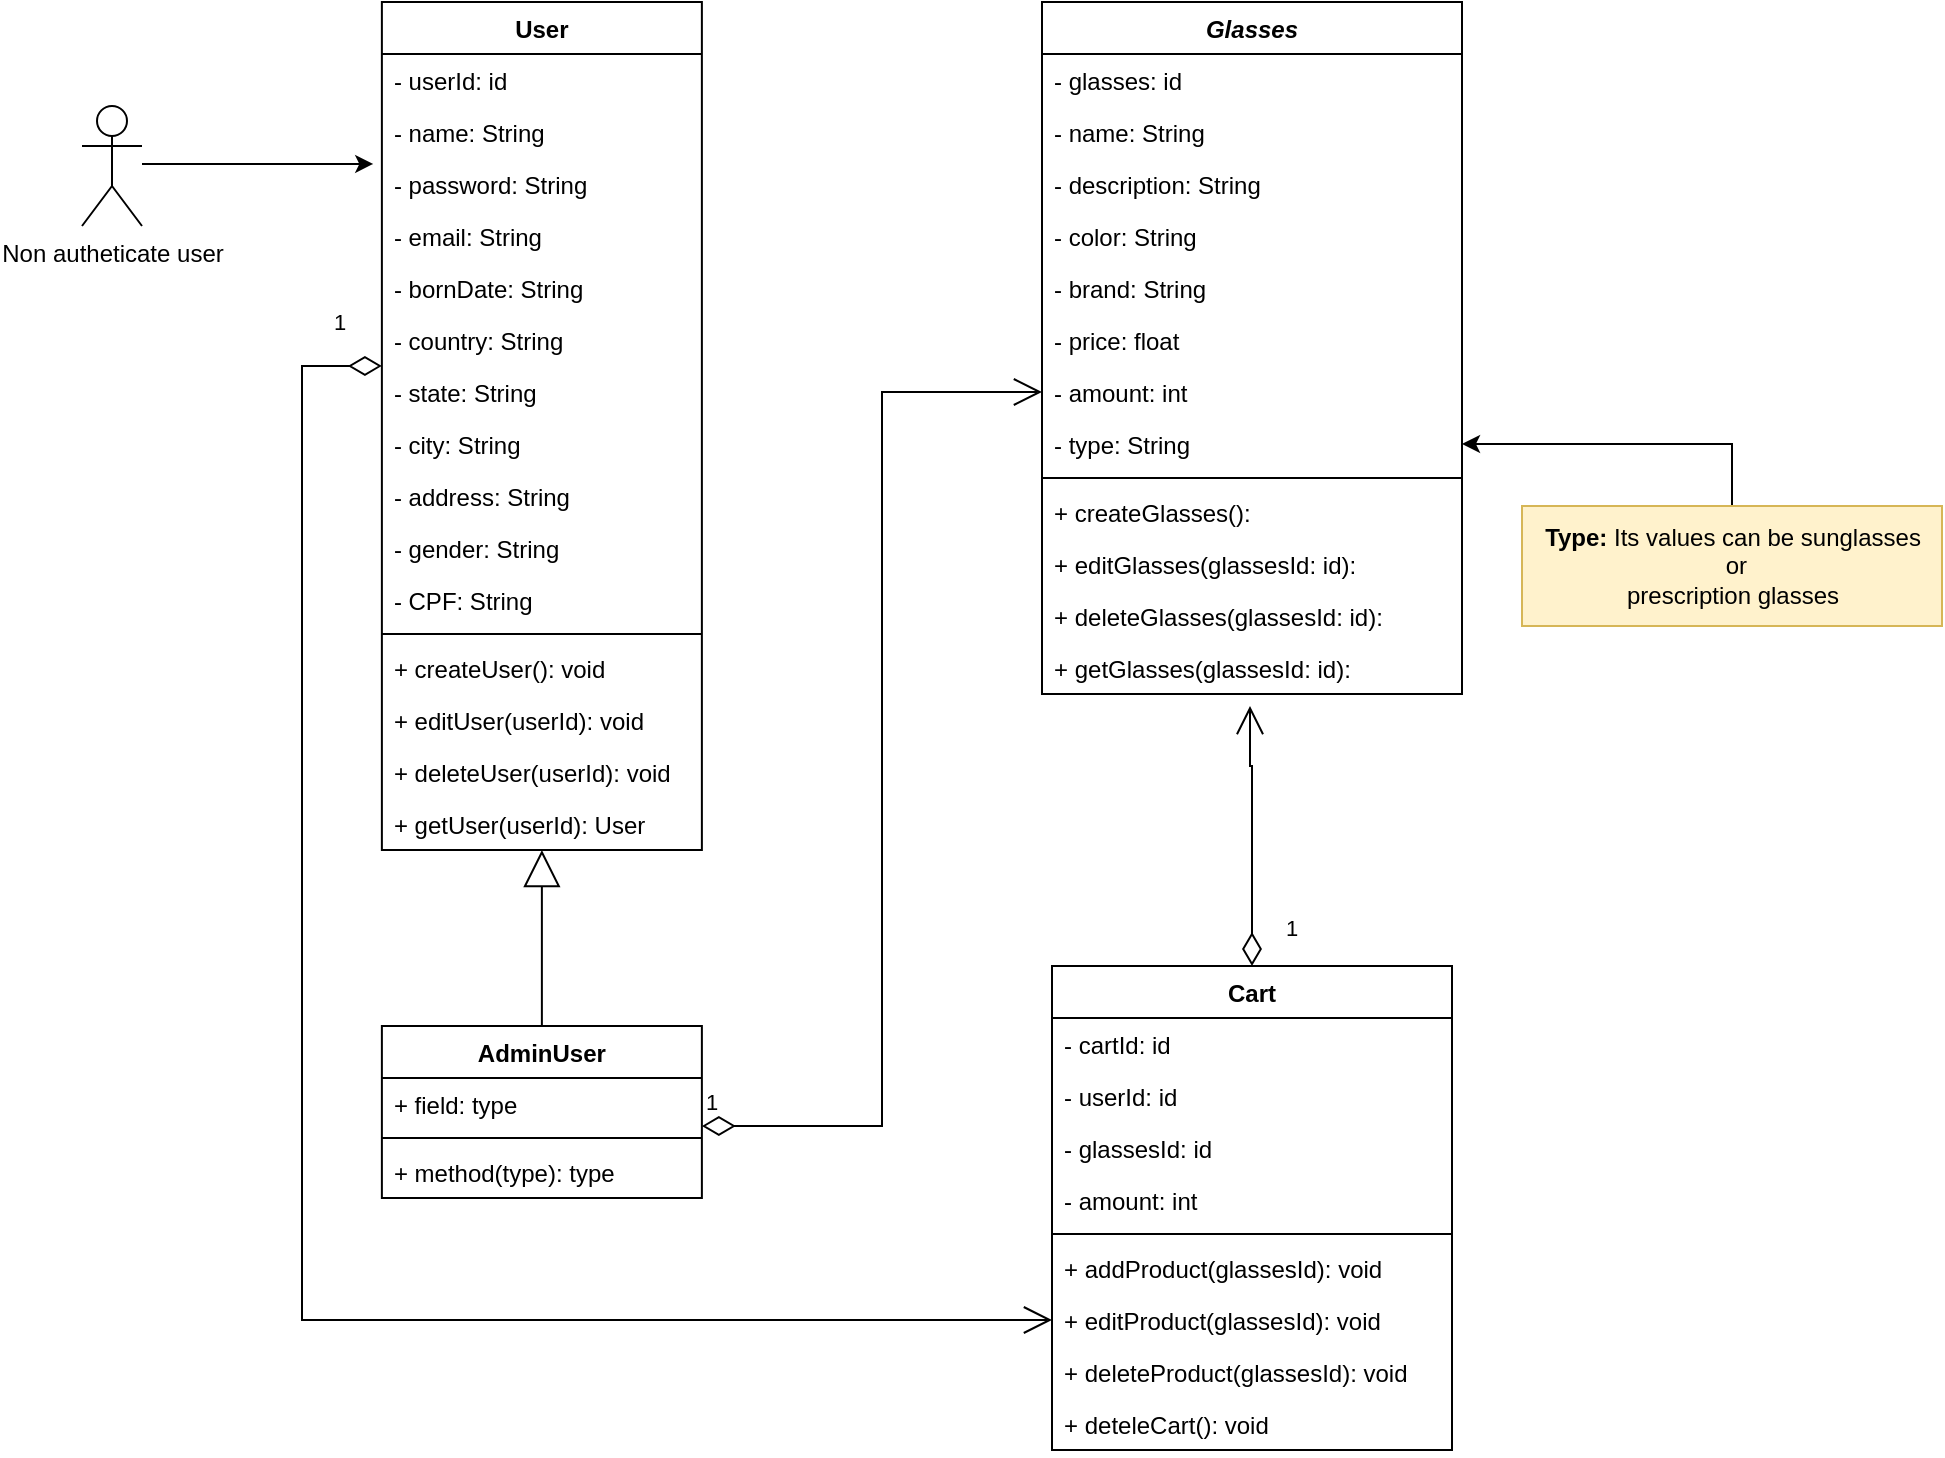 <mxfile version="20.5.1" type="github">
  <diagram id="6PwpLJzwgmwvo96efXmM" name="Page-1">
    <mxGraphModel dx="1955" dy="981" grid="1" gridSize="10" guides="1" tooltips="1" connect="1" arrows="1" fold="1" page="1" pageScale="1" pageWidth="850" pageHeight="1100" math="0" shadow="0">
      <root>
        <mxCell id="0" />
        <mxCell id="1" parent="0" />
        <mxCell id="53a4CNDp6FyI23OcgJWX-1" value="User" style="swimlane;fontStyle=1;align=center;verticalAlign=top;childLayout=stackLayout;horizontal=1;startSize=26;horizontalStack=0;resizeParent=1;resizeParentMax=0;resizeLast=0;collapsible=1;marginBottom=0;" vertex="1" parent="1">
          <mxGeometry x="219.94" y="38" width="160" height="424" as="geometry" />
        </mxCell>
        <mxCell id="53a4CNDp6FyI23OcgJWX-60" value="- userId: id" style="text;strokeColor=none;fillColor=none;align=left;verticalAlign=top;spacingLeft=4;spacingRight=4;overflow=hidden;rotatable=0;points=[[0,0.5],[1,0.5]];portConstraint=eastwest;" vertex="1" parent="53a4CNDp6FyI23OcgJWX-1">
          <mxGeometry y="26" width="160" height="26" as="geometry" />
        </mxCell>
        <mxCell id="53a4CNDp6FyI23OcgJWX-2" value="- name: String" style="text;strokeColor=none;fillColor=none;align=left;verticalAlign=top;spacingLeft=4;spacingRight=4;overflow=hidden;rotatable=0;points=[[0,0.5],[1,0.5]];portConstraint=eastwest;" vertex="1" parent="53a4CNDp6FyI23OcgJWX-1">
          <mxGeometry y="52" width="160" height="26" as="geometry" />
        </mxCell>
        <mxCell id="53a4CNDp6FyI23OcgJWX-8" value="- password: String" style="text;strokeColor=none;fillColor=none;align=left;verticalAlign=top;spacingLeft=4;spacingRight=4;overflow=hidden;rotatable=0;points=[[0,0.5],[1,0.5]];portConstraint=eastwest;" vertex="1" parent="53a4CNDp6FyI23OcgJWX-1">
          <mxGeometry y="78" width="160" height="26" as="geometry" />
        </mxCell>
        <mxCell id="53a4CNDp6FyI23OcgJWX-5" value="- email: String" style="text;strokeColor=none;fillColor=none;align=left;verticalAlign=top;spacingLeft=4;spacingRight=4;overflow=hidden;rotatable=0;points=[[0,0.5],[1,0.5]];portConstraint=eastwest;" vertex="1" parent="53a4CNDp6FyI23OcgJWX-1">
          <mxGeometry y="104" width="160" height="26" as="geometry" />
        </mxCell>
        <mxCell id="53a4CNDp6FyI23OcgJWX-30" value="- bornDate: String" style="text;strokeColor=none;fillColor=none;align=left;verticalAlign=top;spacingLeft=4;spacingRight=4;overflow=hidden;rotatable=0;points=[[0,0.5],[1,0.5]];portConstraint=eastwest;" vertex="1" parent="53a4CNDp6FyI23OcgJWX-1">
          <mxGeometry y="130" width="160" height="26" as="geometry" />
        </mxCell>
        <mxCell id="53a4CNDp6FyI23OcgJWX-34" value="- country: String" style="text;strokeColor=none;fillColor=none;align=left;verticalAlign=top;spacingLeft=4;spacingRight=4;overflow=hidden;rotatable=0;points=[[0,0.5],[1,0.5]];portConstraint=eastwest;" vertex="1" parent="53a4CNDp6FyI23OcgJWX-1">
          <mxGeometry y="156" width="160" height="26" as="geometry" />
        </mxCell>
        <mxCell id="53a4CNDp6FyI23OcgJWX-35" value="- state: String" style="text;strokeColor=none;fillColor=none;align=left;verticalAlign=top;spacingLeft=4;spacingRight=4;overflow=hidden;rotatable=0;points=[[0,0.5],[1,0.5]];portConstraint=eastwest;" vertex="1" parent="53a4CNDp6FyI23OcgJWX-1">
          <mxGeometry y="182" width="160" height="26" as="geometry" />
        </mxCell>
        <mxCell id="53a4CNDp6FyI23OcgJWX-36" value="- city: String" style="text;strokeColor=none;fillColor=none;align=left;verticalAlign=top;spacingLeft=4;spacingRight=4;overflow=hidden;rotatable=0;points=[[0,0.5],[1,0.5]];portConstraint=eastwest;" vertex="1" parent="53a4CNDp6FyI23OcgJWX-1">
          <mxGeometry y="208" width="160" height="26" as="geometry" />
        </mxCell>
        <mxCell id="53a4CNDp6FyI23OcgJWX-31" value="- address: String" style="text;strokeColor=none;fillColor=none;align=left;verticalAlign=top;spacingLeft=4;spacingRight=4;overflow=hidden;rotatable=0;points=[[0,0.5],[1,0.5]];portConstraint=eastwest;" vertex="1" parent="53a4CNDp6FyI23OcgJWX-1">
          <mxGeometry y="234" width="160" height="26" as="geometry" />
        </mxCell>
        <mxCell id="53a4CNDp6FyI23OcgJWX-33" value="- gender: String" style="text;strokeColor=none;fillColor=none;align=left;verticalAlign=top;spacingLeft=4;spacingRight=4;overflow=hidden;rotatable=0;points=[[0,0.5],[1,0.5]];portConstraint=eastwest;" vertex="1" parent="53a4CNDp6FyI23OcgJWX-1">
          <mxGeometry y="260" width="160" height="26" as="geometry" />
        </mxCell>
        <mxCell id="53a4CNDp6FyI23OcgJWX-32" value="- CPF: String" style="text;strokeColor=none;fillColor=none;align=left;verticalAlign=top;spacingLeft=4;spacingRight=4;overflow=hidden;rotatable=0;points=[[0,0.5],[1,0.5]];portConstraint=eastwest;" vertex="1" parent="53a4CNDp6FyI23OcgJWX-1">
          <mxGeometry y="286" width="160" height="26" as="geometry" />
        </mxCell>
        <mxCell id="53a4CNDp6FyI23OcgJWX-3" value="" style="line;strokeWidth=1;fillColor=none;align=left;verticalAlign=middle;spacingTop=-1;spacingLeft=3;spacingRight=3;rotatable=0;labelPosition=right;points=[];portConstraint=eastwest;strokeColor=inherit;" vertex="1" parent="53a4CNDp6FyI23OcgJWX-1">
          <mxGeometry y="312" width="160" height="8" as="geometry" />
        </mxCell>
        <mxCell id="53a4CNDp6FyI23OcgJWX-87" value="+ createUser(): void" style="text;strokeColor=none;fillColor=none;align=left;verticalAlign=top;spacingLeft=4;spacingRight=4;overflow=hidden;rotatable=0;points=[[0,0.5],[1,0.5]];portConstraint=eastwest;" vertex="1" parent="53a4CNDp6FyI23OcgJWX-1">
          <mxGeometry y="320" width="160" height="26" as="geometry" />
        </mxCell>
        <mxCell id="53a4CNDp6FyI23OcgJWX-88" value="+ editUser(userId): void" style="text;strokeColor=none;fillColor=none;align=left;verticalAlign=top;spacingLeft=4;spacingRight=4;overflow=hidden;rotatable=0;points=[[0,0.5],[1,0.5]];portConstraint=eastwest;" vertex="1" parent="53a4CNDp6FyI23OcgJWX-1">
          <mxGeometry y="346" width="160" height="26" as="geometry" />
        </mxCell>
        <mxCell id="53a4CNDp6FyI23OcgJWX-89" value="+ deleteUser(userId): void" style="text;strokeColor=none;fillColor=none;align=left;verticalAlign=top;spacingLeft=4;spacingRight=4;overflow=hidden;rotatable=0;points=[[0,0.5],[1,0.5]];portConstraint=eastwest;" vertex="1" parent="53a4CNDp6FyI23OcgJWX-1">
          <mxGeometry y="372" width="160" height="26" as="geometry" />
        </mxCell>
        <mxCell id="53a4CNDp6FyI23OcgJWX-90" value="+ getUser(userId): User" style="text;strokeColor=none;fillColor=none;align=left;verticalAlign=top;spacingLeft=4;spacingRight=4;overflow=hidden;rotatable=0;points=[[0,0.5],[1,0.5]];portConstraint=eastwest;" vertex="1" parent="53a4CNDp6FyI23OcgJWX-1">
          <mxGeometry y="398" width="160" height="26" as="geometry" />
        </mxCell>
        <mxCell id="53a4CNDp6FyI23OcgJWX-24" value="Cart" style="swimlane;fontStyle=1;align=center;verticalAlign=top;childLayout=stackLayout;horizontal=1;startSize=26;horizontalStack=0;resizeParent=1;resizeParentMax=0;resizeLast=0;collapsible=1;marginBottom=0;" vertex="1" parent="1">
          <mxGeometry x="555" y="520" width="200" height="242" as="geometry" />
        </mxCell>
        <mxCell id="53a4CNDp6FyI23OcgJWX-57" value="- cartId: id" style="text;strokeColor=none;fillColor=none;align=left;verticalAlign=top;spacingLeft=4;spacingRight=4;overflow=hidden;rotatable=0;points=[[0,0.5],[1,0.5]];portConstraint=eastwest;" vertex="1" parent="53a4CNDp6FyI23OcgJWX-24">
          <mxGeometry y="26" width="200" height="26" as="geometry" />
        </mxCell>
        <mxCell id="53a4CNDp6FyI23OcgJWX-82" value="- userId: id" style="text;strokeColor=none;fillColor=none;align=left;verticalAlign=top;spacingLeft=4;spacingRight=4;overflow=hidden;rotatable=0;points=[[0,0.5],[1,0.5]];portConstraint=eastwest;" vertex="1" parent="53a4CNDp6FyI23OcgJWX-24">
          <mxGeometry y="52" width="200" height="26" as="geometry" />
        </mxCell>
        <mxCell id="53a4CNDp6FyI23OcgJWX-25" value="- glassesId: id" style="text;strokeColor=none;fillColor=none;align=left;verticalAlign=top;spacingLeft=4;spacingRight=4;overflow=hidden;rotatable=0;points=[[0,0.5],[1,0.5]];portConstraint=eastwest;" vertex="1" parent="53a4CNDp6FyI23OcgJWX-24">
          <mxGeometry y="78" width="200" height="26" as="geometry" />
        </mxCell>
        <mxCell id="53a4CNDp6FyI23OcgJWX-56" value="- amount: int" style="text;strokeColor=none;fillColor=none;align=left;verticalAlign=top;spacingLeft=4;spacingRight=4;overflow=hidden;rotatable=0;points=[[0,0.5],[1,0.5]];portConstraint=eastwest;" vertex="1" parent="53a4CNDp6FyI23OcgJWX-24">
          <mxGeometry y="104" width="200" height="26" as="geometry" />
        </mxCell>
        <mxCell id="53a4CNDp6FyI23OcgJWX-29" value="" style="line;strokeWidth=1;fillColor=none;align=left;verticalAlign=middle;spacingTop=-1;spacingLeft=3;spacingRight=3;rotatable=0;labelPosition=right;points=[];portConstraint=eastwest;strokeColor=inherit;" vertex="1" parent="53a4CNDp6FyI23OcgJWX-24">
          <mxGeometry y="130" width="200" height="8" as="geometry" />
        </mxCell>
        <mxCell id="53a4CNDp6FyI23OcgJWX-83" value="+ addProduct(glassesId): void" style="text;strokeColor=none;fillColor=none;align=left;verticalAlign=top;spacingLeft=4;spacingRight=4;overflow=hidden;rotatable=0;points=[[0,0.5],[1,0.5]];portConstraint=eastwest;" vertex="1" parent="53a4CNDp6FyI23OcgJWX-24">
          <mxGeometry y="138" width="200" height="26" as="geometry" />
        </mxCell>
        <mxCell id="53a4CNDp6FyI23OcgJWX-84" value="+ editProduct(glassesId): void" style="text;strokeColor=none;fillColor=none;align=left;verticalAlign=top;spacingLeft=4;spacingRight=4;overflow=hidden;rotatable=0;points=[[0,0.5],[1,0.5]];portConstraint=eastwest;" vertex="1" parent="53a4CNDp6FyI23OcgJWX-24">
          <mxGeometry y="164" width="200" height="26" as="geometry" />
        </mxCell>
        <mxCell id="53a4CNDp6FyI23OcgJWX-85" value="+ deleteProduct(glassesId): void" style="text;strokeColor=none;fillColor=none;align=left;verticalAlign=top;spacingLeft=4;spacingRight=4;overflow=hidden;rotatable=0;points=[[0,0.5],[1,0.5]];portConstraint=eastwest;" vertex="1" parent="53a4CNDp6FyI23OcgJWX-24">
          <mxGeometry y="190" width="200" height="26" as="geometry" />
        </mxCell>
        <mxCell id="53a4CNDp6FyI23OcgJWX-86" value="+ deteleCart(): void" style="text;strokeColor=none;fillColor=none;align=left;verticalAlign=top;spacingLeft=4;spacingRight=4;overflow=hidden;rotatable=0;points=[[0,0.5],[1,0.5]];portConstraint=eastwest;" vertex="1" parent="53a4CNDp6FyI23OcgJWX-24">
          <mxGeometry y="216" width="200" height="26" as="geometry" />
        </mxCell>
        <mxCell id="53a4CNDp6FyI23OcgJWX-51" value="AdminUser" style="swimlane;fontStyle=1;align=center;verticalAlign=top;childLayout=stackLayout;horizontal=1;startSize=26;horizontalStack=0;resizeParent=1;resizeParentMax=0;resizeLast=0;collapsible=1;marginBottom=0;" vertex="1" parent="1">
          <mxGeometry x="219.94" y="550" width="160" height="86" as="geometry" />
        </mxCell>
        <mxCell id="53a4CNDp6FyI23OcgJWX-52" value="+ field: type" style="text;strokeColor=none;fillColor=none;align=left;verticalAlign=top;spacingLeft=4;spacingRight=4;overflow=hidden;rotatable=0;points=[[0,0.5],[1,0.5]];portConstraint=eastwest;" vertex="1" parent="53a4CNDp6FyI23OcgJWX-51">
          <mxGeometry y="26" width="160" height="26" as="geometry" />
        </mxCell>
        <mxCell id="53a4CNDp6FyI23OcgJWX-53" value="" style="line;strokeWidth=1;fillColor=none;align=left;verticalAlign=middle;spacingTop=-1;spacingLeft=3;spacingRight=3;rotatable=0;labelPosition=right;points=[];portConstraint=eastwest;strokeColor=inherit;" vertex="1" parent="53a4CNDp6FyI23OcgJWX-51">
          <mxGeometry y="52" width="160" height="8" as="geometry" />
        </mxCell>
        <mxCell id="53a4CNDp6FyI23OcgJWX-54" value="+ method(type): type" style="text;strokeColor=none;fillColor=none;align=left;verticalAlign=top;spacingLeft=4;spacingRight=4;overflow=hidden;rotatable=0;points=[[0,0.5],[1,0.5]];portConstraint=eastwest;" vertex="1" parent="53a4CNDp6FyI23OcgJWX-51">
          <mxGeometry y="60" width="160" height="26" as="geometry" />
        </mxCell>
        <mxCell id="53a4CNDp6FyI23OcgJWX-55" value="" style="endArrow=block;endSize=16;endFill=0;html=1;rounded=0;exitX=0.5;exitY=0;exitDx=0;exitDy=0;" edge="1" parent="1" source="53a4CNDp6FyI23OcgJWX-51" target="53a4CNDp6FyI23OcgJWX-90">
          <mxGeometry width="160" relative="1" as="geometry">
            <mxPoint x="429.94" y="310" as="sourcePoint" />
            <mxPoint x="309.94" y="490" as="targetPoint" />
          </mxGeometry>
        </mxCell>
        <mxCell id="53a4CNDp6FyI23OcgJWX-81" value="1" style="endArrow=open;html=1;endSize=12;startArrow=diamondThin;startSize=14;startFill=0;edgeStyle=orthogonalEdgeStyle;align=left;verticalAlign=bottom;rounded=0;entryX=0;entryY=0.5;entryDx=0;entryDy=0;" edge="1" parent="1" target="53a4CNDp6FyI23OcgJWX-84">
          <mxGeometry x="-0.943" y="-13" relative="1" as="geometry">
            <mxPoint x="219.94" y="220" as="sourcePoint" />
            <mxPoint x="219.94" y="755" as="targetPoint" />
            <Array as="points">
              <mxPoint x="180" y="220" />
              <mxPoint x="180" y="697" />
            </Array>
            <mxPoint as="offset" />
          </mxGeometry>
        </mxCell>
        <mxCell id="53a4CNDp6FyI23OcgJWX-93" style="edgeStyle=orthogonalEdgeStyle;rounded=0;orthogonalLoop=1;jettySize=auto;html=1;entryX=-0.027;entryY=0.115;entryDx=0;entryDy=0;entryPerimeter=0;" edge="1" parent="1" source="53a4CNDp6FyI23OcgJWX-91" target="53a4CNDp6FyI23OcgJWX-8">
          <mxGeometry relative="1" as="geometry">
            <mxPoint x="195" y="120" as="targetPoint" />
            <Array as="points">
              <mxPoint x="130" y="119" />
              <mxPoint x="130" y="119" />
            </Array>
          </mxGeometry>
        </mxCell>
        <mxCell id="53a4CNDp6FyI23OcgJWX-91" value="Non autheticate user" style="shape=umlActor;verticalLabelPosition=bottom;verticalAlign=top;html=1;outlineConnect=0;" vertex="1" parent="1">
          <mxGeometry x="70" y="90" width="30" height="60" as="geometry" />
        </mxCell>
        <mxCell id="53a4CNDp6FyI23OcgJWX-96" value="Glasses" style="swimlane;fontStyle=3;align=center;verticalAlign=top;childLayout=stackLayout;horizontal=1;startSize=26;horizontalStack=0;resizeParent=1;resizeParentMax=0;resizeLast=0;collapsible=1;marginBottom=0;" vertex="1" parent="1">
          <mxGeometry x="550" y="38" width="210" height="346" as="geometry" />
        </mxCell>
        <mxCell id="53a4CNDp6FyI23OcgJWX-97" value="- glasses: id" style="text;strokeColor=none;fillColor=none;align=left;verticalAlign=top;spacingLeft=4;spacingRight=4;overflow=hidden;rotatable=0;points=[[0,0.5],[1,0.5]];portConstraint=eastwest;" vertex="1" parent="53a4CNDp6FyI23OcgJWX-96">
          <mxGeometry y="26" width="210" height="26" as="geometry" />
        </mxCell>
        <mxCell id="53a4CNDp6FyI23OcgJWX-98" value="- name: String" style="text;strokeColor=none;fillColor=none;align=left;verticalAlign=top;spacingLeft=4;spacingRight=4;overflow=hidden;rotatable=0;points=[[0,0.5],[1,0.5]];portConstraint=eastwest;" vertex="1" parent="53a4CNDp6FyI23OcgJWX-96">
          <mxGeometry y="52" width="210" height="26" as="geometry" />
        </mxCell>
        <mxCell id="53a4CNDp6FyI23OcgJWX-99" value="- description: String" style="text;strokeColor=none;fillColor=none;align=left;verticalAlign=top;spacingLeft=4;spacingRight=4;overflow=hidden;rotatable=0;points=[[0,0.5],[1,0.5]];portConstraint=eastwest;" vertex="1" parent="53a4CNDp6FyI23OcgJWX-96">
          <mxGeometry y="78" width="210" height="26" as="geometry" />
        </mxCell>
        <mxCell id="53a4CNDp6FyI23OcgJWX-100" value="- color: String" style="text;strokeColor=none;fillColor=none;align=left;verticalAlign=top;spacingLeft=4;spacingRight=4;overflow=hidden;rotatable=0;points=[[0,0.5],[1,0.5]];portConstraint=eastwest;" vertex="1" parent="53a4CNDp6FyI23OcgJWX-96">
          <mxGeometry y="104" width="210" height="26" as="geometry" />
        </mxCell>
        <mxCell id="53a4CNDp6FyI23OcgJWX-101" value="- brand: String" style="text;strokeColor=none;fillColor=none;align=left;verticalAlign=top;spacingLeft=4;spacingRight=4;overflow=hidden;rotatable=0;points=[[0,0.5],[1,0.5]];portConstraint=eastwest;" vertex="1" parent="53a4CNDp6FyI23OcgJWX-96">
          <mxGeometry y="130" width="210" height="26" as="geometry" />
        </mxCell>
        <mxCell id="53a4CNDp6FyI23OcgJWX-102" value="- price: float" style="text;strokeColor=none;fillColor=none;align=left;verticalAlign=top;spacingLeft=4;spacingRight=4;overflow=hidden;rotatable=0;points=[[0,0.5],[1,0.5]];portConstraint=eastwest;" vertex="1" parent="53a4CNDp6FyI23OcgJWX-96">
          <mxGeometry y="156" width="210" height="26" as="geometry" />
        </mxCell>
        <mxCell id="53a4CNDp6FyI23OcgJWX-103" value="- amount: int" style="text;strokeColor=none;fillColor=none;align=left;verticalAlign=top;spacingLeft=4;spacingRight=4;overflow=hidden;rotatable=0;points=[[0,0.5],[1,0.5]];portConstraint=eastwest;" vertex="1" parent="53a4CNDp6FyI23OcgJWX-96">
          <mxGeometry y="182" width="210" height="26" as="geometry" />
        </mxCell>
        <mxCell id="53a4CNDp6FyI23OcgJWX-109" value="- type: String" style="text;strokeColor=none;fillColor=none;align=left;verticalAlign=top;spacingLeft=4;spacingRight=4;overflow=hidden;rotatable=0;points=[[0,0.5],[1,0.5]];portConstraint=eastwest;" vertex="1" parent="53a4CNDp6FyI23OcgJWX-96">
          <mxGeometry y="208" width="210" height="26" as="geometry" />
        </mxCell>
        <mxCell id="53a4CNDp6FyI23OcgJWX-104" value="" style="line;strokeWidth=1;fillColor=none;align=left;verticalAlign=middle;spacingTop=-1;spacingLeft=3;spacingRight=3;rotatable=0;labelPosition=right;points=[];portConstraint=eastwest;strokeColor=inherit;" vertex="1" parent="53a4CNDp6FyI23OcgJWX-96">
          <mxGeometry y="234" width="210" height="8" as="geometry" />
        </mxCell>
        <mxCell id="53a4CNDp6FyI23OcgJWX-105" value="+ createGlasses():&#xa;" style="text;strokeColor=none;fillColor=none;align=left;verticalAlign=top;spacingLeft=4;spacingRight=4;overflow=hidden;rotatable=0;points=[[0,0.5],[1,0.5]];portConstraint=eastwest;" vertex="1" parent="53a4CNDp6FyI23OcgJWX-96">
          <mxGeometry y="242" width="210" height="26" as="geometry" />
        </mxCell>
        <mxCell id="53a4CNDp6FyI23OcgJWX-106" value="+ editGlasses(glassesId: id):&#xa;" style="text;strokeColor=none;fillColor=none;align=left;verticalAlign=top;spacingLeft=4;spacingRight=4;overflow=hidden;rotatable=0;points=[[0,0.5],[1,0.5]];portConstraint=eastwest;" vertex="1" parent="53a4CNDp6FyI23OcgJWX-96">
          <mxGeometry y="268" width="210" height="26" as="geometry" />
        </mxCell>
        <mxCell id="53a4CNDp6FyI23OcgJWX-107" value="+ deleteGlasses(glassesId: id):&#xa;" style="text;strokeColor=none;fillColor=none;align=left;verticalAlign=top;spacingLeft=4;spacingRight=4;overflow=hidden;rotatable=0;points=[[0,0.5],[1,0.5]];portConstraint=eastwest;" vertex="1" parent="53a4CNDp6FyI23OcgJWX-96">
          <mxGeometry y="294" width="210" height="26" as="geometry" />
        </mxCell>
        <mxCell id="53a4CNDp6FyI23OcgJWX-108" value="+ getGlasses(glassesId: id):&#xa;" style="text;strokeColor=none;fillColor=none;align=left;verticalAlign=top;spacingLeft=4;spacingRight=4;overflow=hidden;rotatable=0;points=[[0,0.5],[1,0.5]];portConstraint=eastwest;" vertex="1" parent="53a4CNDp6FyI23OcgJWX-96">
          <mxGeometry y="320" width="210" height="26" as="geometry" />
        </mxCell>
        <mxCell id="53a4CNDp6FyI23OcgJWX-111" style="edgeStyle=orthogonalEdgeStyle;rounded=0;orthogonalLoop=1;jettySize=auto;html=1;entryX=1;entryY=0.5;entryDx=0;entryDy=0;" edge="1" parent="1" source="53a4CNDp6FyI23OcgJWX-110" target="53a4CNDp6FyI23OcgJWX-109">
          <mxGeometry relative="1" as="geometry" />
        </mxCell>
        <mxCell id="53a4CNDp6FyI23OcgJWX-110" value="&lt;b&gt;Type: &lt;/b&gt;Its values can be sunglasses&lt;br&gt;&amp;nbsp;or &lt;br&gt;prescription glasses" style="text;html=1;align=center;verticalAlign=middle;resizable=0;points=[];autosize=1;strokeColor=#d6b656;fillColor=#fff2cc;" vertex="1" parent="1">
          <mxGeometry x="790" y="290" width="210" height="60" as="geometry" />
        </mxCell>
        <mxCell id="53a4CNDp6FyI23OcgJWX-113" value="1" style="endArrow=open;html=1;endSize=12;startArrow=diamondThin;startSize=14;startFill=0;edgeStyle=orthogonalEdgeStyle;align=left;verticalAlign=bottom;rounded=0;entryX=0;entryY=0.5;entryDx=0;entryDy=0;" edge="1" parent="1" target="53a4CNDp6FyI23OcgJWX-103">
          <mxGeometry x="-1" y="3" relative="1" as="geometry">
            <mxPoint x="379.94" y="600" as="sourcePoint" />
            <mxPoint x="539.94" y="600" as="targetPoint" />
            <Array as="points">
              <mxPoint x="470" y="600" />
              <mxPoint x="470" y="233" />
            </Array>
          </mxGeometry>
        </mxCell>
        <mxCell id="53a4CNDp6FyI23OcgJWX-114" value="1" style="endArrow=open;html=1;endSize=12;startArrow=diamondThin;startSize=14;startFill=0;edgeStyle=orthogonalEdgeStyle;align=left;verticalAlign=bottom;rounded=0;exitX=0.5;exitY=0;exitDx=0;exitDy=0;" edge="1" parent="1" source="53a4CNDp6FyI23OcgJWX-24">
          <mxGeometry x="-0.847" y="-15" relative="1" as="geometry">
            <mxPoint x="650" y="400" as="sourcePoint" />
            <mxPoint x="654" y="390" as="targetPoint" />
            <Array as="points">
              <mxPoint x="655" y="420" />
              <mxPoint x="654" y="420" />
            </Array>
            <mxPoint as="offset" />
          </mxGeometry>
        </mxCell>
      </root>
    </mxGraphModel>
  </diagram>
</mxfile>
